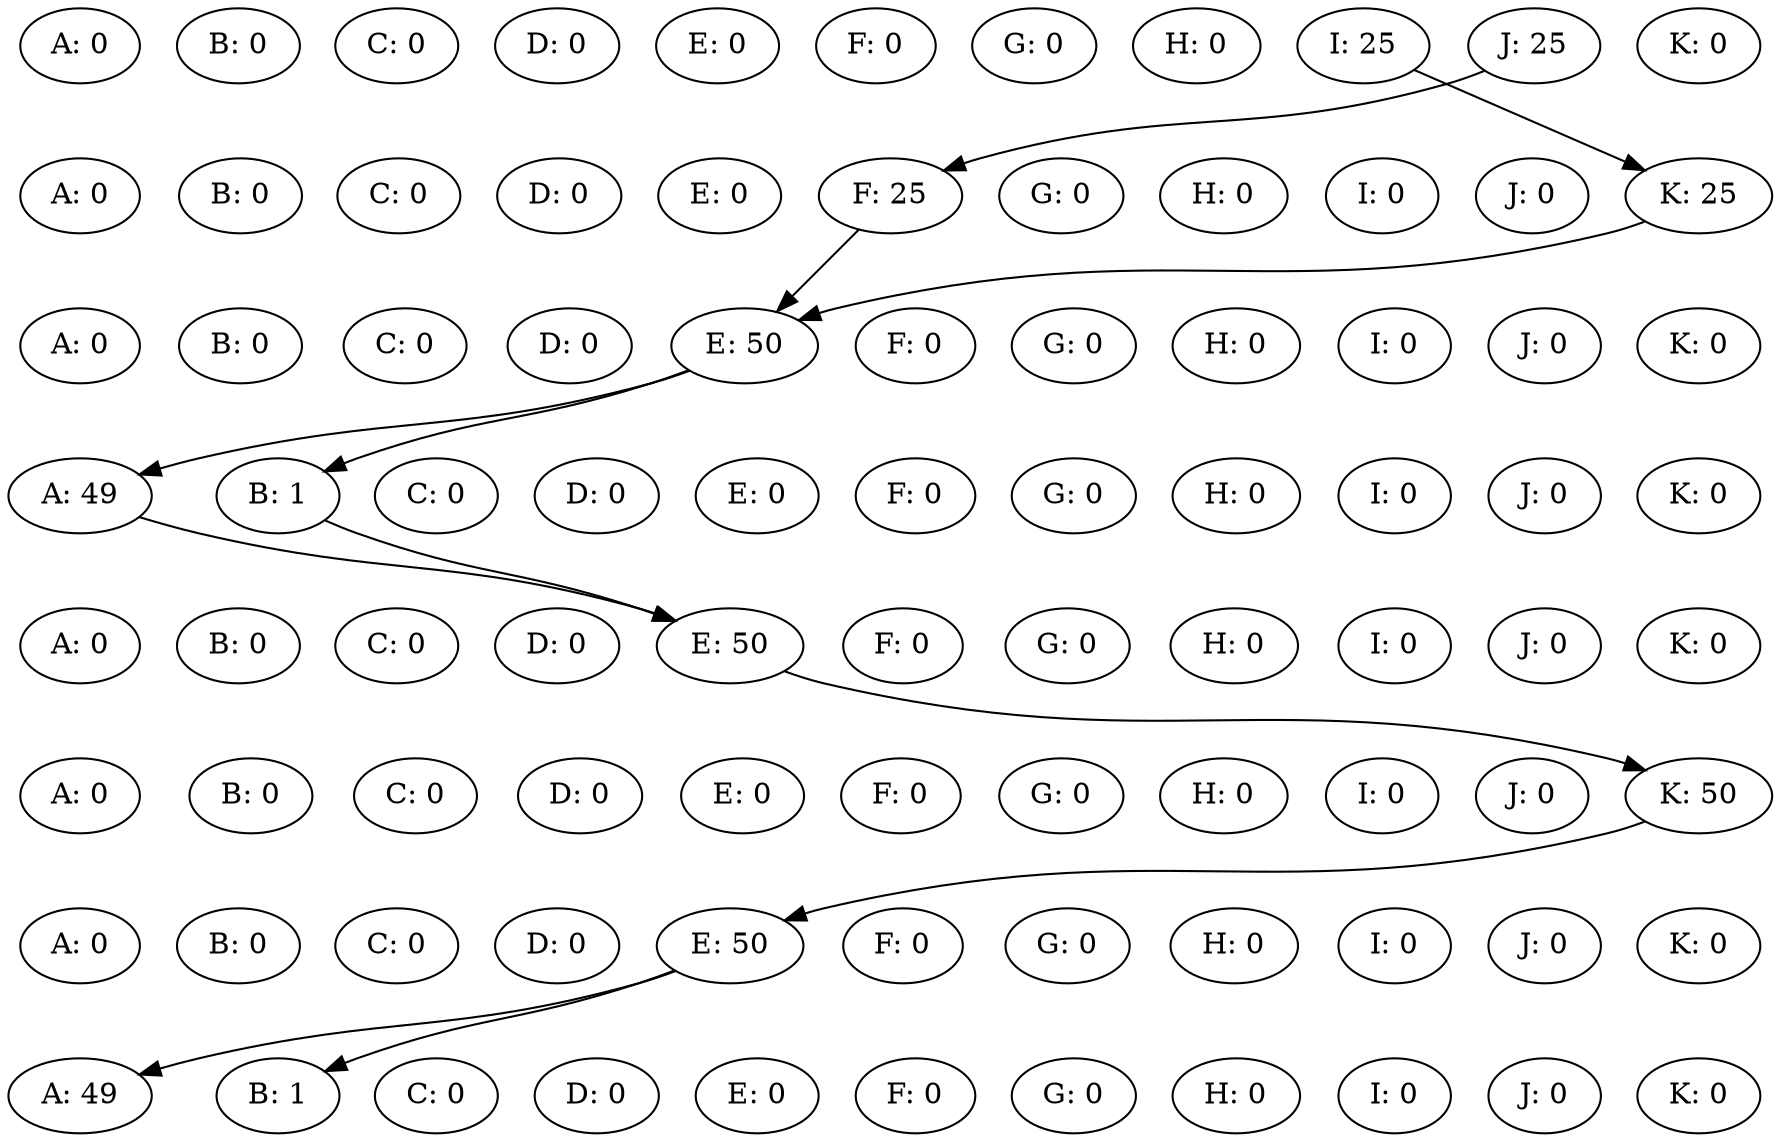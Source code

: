 digraph {
A0 [label="A: 0"];
B0 [label="B: 0"];
C0 [label="C: 0"];
D0 [label="D: 0"];
E0 [label="E: 0"];
F0 [label="F: 0"];
G0 [label="G: 0"];
H0 [label="H: 0"];
I0 [label="I: 25"];
J0 [label="J: 25"];
K0 [label="K: 0"];
rank = same {A0 -> B0 -> C0 -> D0 -> E0 -> F0 -> G0 -> H0 -> I0 -> J0 -> K0 [style=invis] }A1 [label="A: 0"];
B1 [label="B: 0"];
C1 [label="C: 0"];
D1 [label="D: 0"];
E1 [label="E: 0"];
F1 [label="F: 25"];
G1 [label="G: 0"];
H1 [label="H: 0"];
I1 [label="I: 0"];
J1 [label="J: 0"];
K1 [label="K: 25"];
rank = same {A1 -> B1 -> C1 -> D1 -> E1 -> F1 -> G1 -> H1 -> I1 -> J1 -> K1 [style=invis] }I0 -> K1
J0 -> F1
A2 [label="A: 0"];
B2 [label="B: 0"];
C2 [label="C: 0"];
D2 [label="D: 0"];
E2 [label="E: 50"];
F2 [label="F: 0"];
G2 [label="G: 0"];
H2 [label="H: 0"];
I2 [label="I: 0"];
J2 [label="J: 0"];
K2 [label="K: 0"];
rank = same {A2 -> B2 -> C2 -> D2 -> E2 -> F2 -> G2 -> H2 -> I2 -> J2 -> K2 [style=invis] }F1 -> E2
K1 -> E2
A3 [label="A: 49"];
B3 [label="B: 1"];
C3 [label="C: 0"];
D3 [label="D: 0"];
E3 [label="E: 0"];
F3 [label="F: 0"];
G3 [label="G: 0"];
H3 [label="H: 0"];
I3 [label="I: 0"];
J3 [label="J: 0"];
K3 [label="K: 0"];
rank = same {A3 -> B3 -> C3 -> D3 -> E3 -> F3 -> G3 -> H3 -> I3 -> J3 -> K3 [style=invis] }E2 -> A3
E2 -> B3
A4 [label="A: 0"];
B4 [label="B: 0"];
C4 [label="C: 0"];
D4 [label="D: 0"];
E4 [label="E: 50"];
F4 [label="F: 0"];
G4 [label="G: 0"];
H4 [label="H: 0"];
I4 [label="I: 0"];
J4 [label="J: 0"];
K4 [label="K: 0"];
rank = same {A4 -> B4 -> C4 -> D4 -> E4 -> F4 -> G4 -> H4 -> I4 -> J4 -> K4 [style=invis] }A3 -> E4
B3 -> E4
A5 [label="A: 0"];
B5 [label="B: 0"];
C5 [label="C: 0"];
D5 [label="D: 0"];
E5 [label="E: 0"];
F5 [label="F: 0"];
G5 [label="G: 0"];
H5 [label="H: 0"];
I5 [label="I: 0"];
J5 [label="J: 0"];
K5 [label="K: 50"];
rank = same {A5 -> B5 -> C5 -> D5 -> E5 -> F5 -> G5 -> H5 -> I5 -> J5 -> K5 [style=invis] }E4 -> K5
A6 [label="A: 0"];
B6 [label="B: 0"];
C6 [label="C: 0"];
D6 [label="D: 0"];
E6 [label="E: 50"];
F6 [label="F: 0"];
G6 [label="G: 0"];
H6 [label="H: 0"];
I6 [label="I: 0"];
J6 [label="J: 0"];
K6 [label="K: 0"];
rank = same {A6 -> B6 -> C6 -> D6 -> E6 -> F6 -> G6 -> H6 -> I6 -> J6 -> K6 [style=invis] }K5 -> E6
A7 [label="A: 49"];
B7 [label="B: 1"];
C7 [label="C: 0"];
D7 [label="D: 0"];
E7 [label="E: 0"];
F7 [label="F: 0"];
G7 [label="G: 0"];
H7 [label="H: 0"];
I7 [label="I: 0"];
J7 [label="J: 0"];
K7 [label="K: 0"];
rank = same {A7 -> B7 -> C7 -> D7 -> E7 -> F7 -> G7 -> H7 -> I7 -> J7 -> K7 [style=invis] }E6 -> A7
E6 -> B7
A0 -> A1 -> A2 -> A3 -> A4 -> A5 -> A6 -> A7 [ style=invis; weight=1000 ]
K0 -> K1 -> K2 -> K3 -> K4 -> K5 -> K6 -> K7 [ style=invis; weight=1000 ]
}
